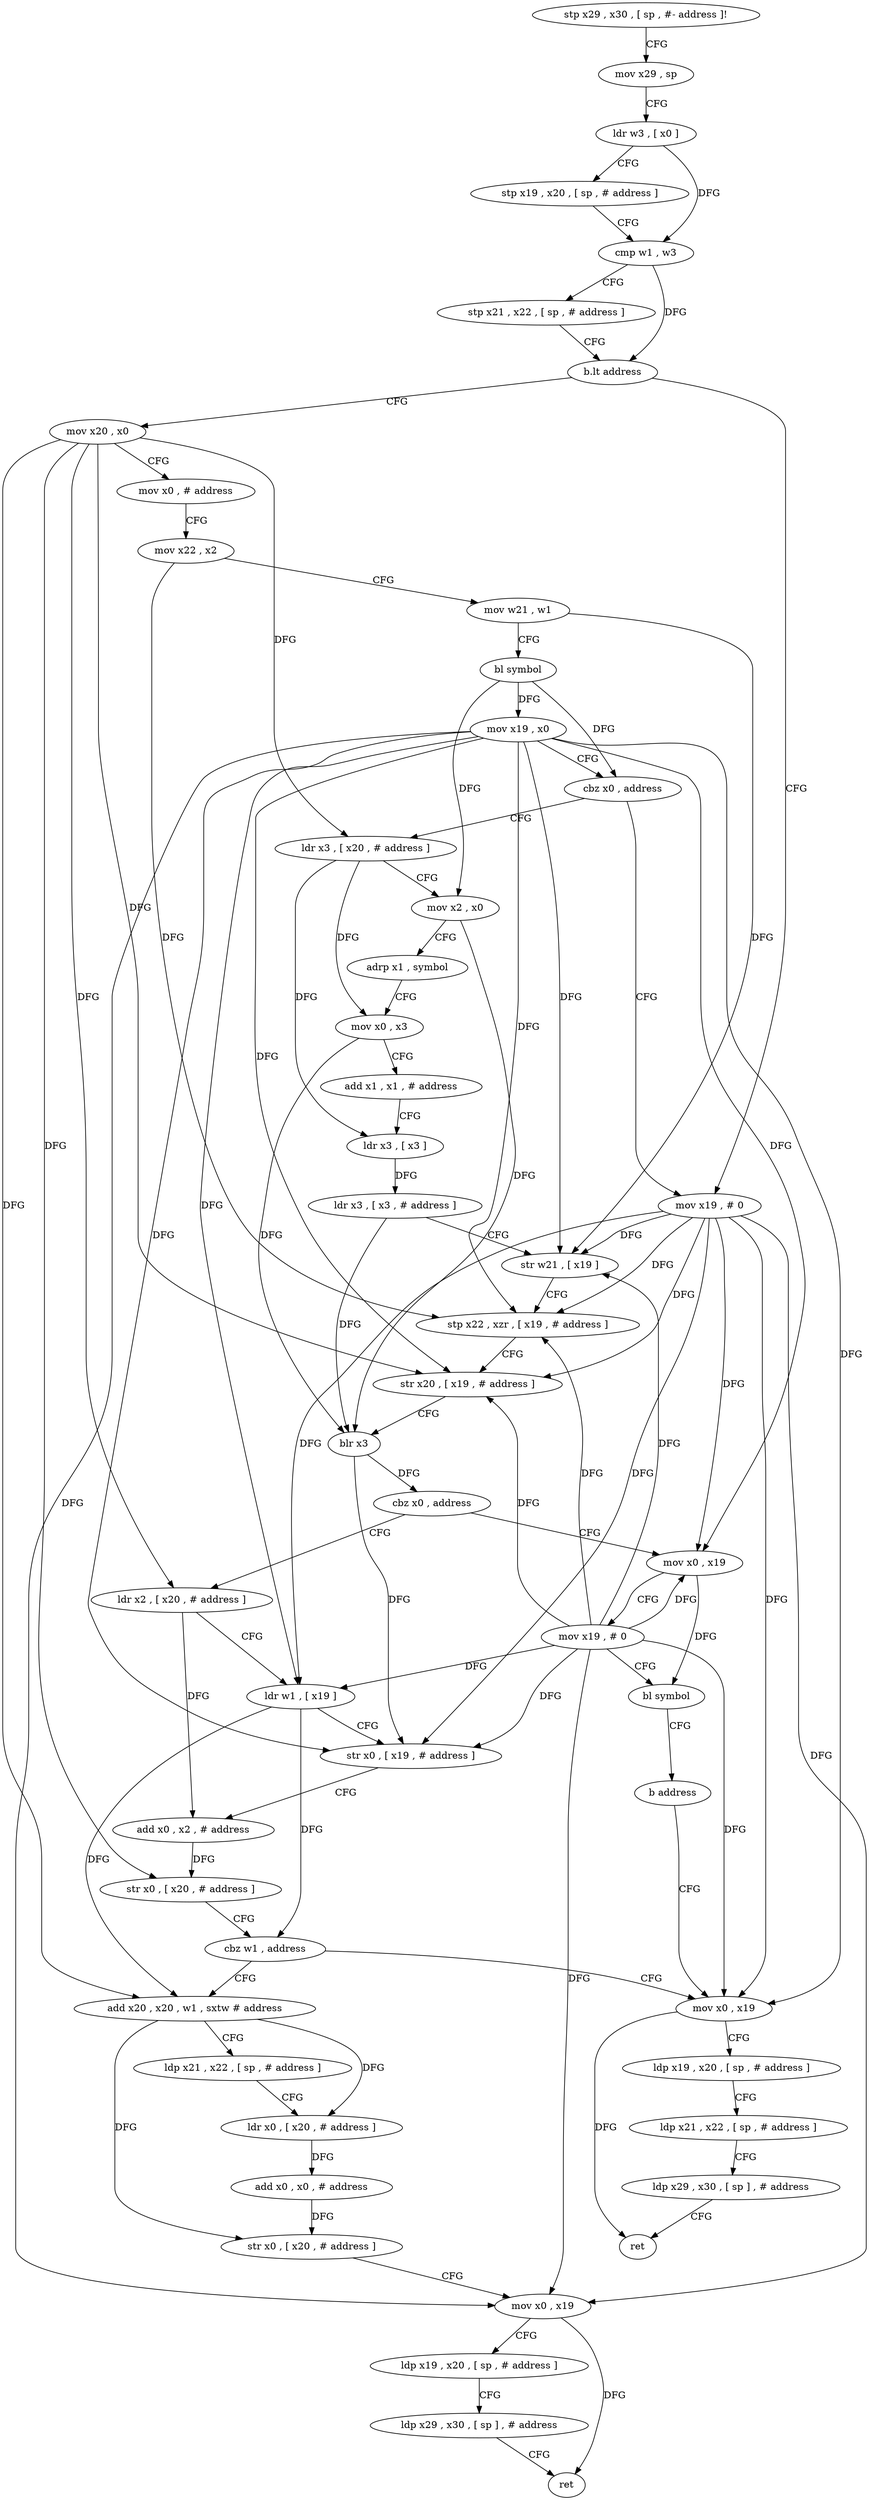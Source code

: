 digraph "func" {
"80584" [label = "stp x29 , x30 , [ sp , #- address ]!" ]
"80588" [label = "mov x29 , sp" ]
"80592" [label = "ldr w3 , [ x0 ]" ]
"80596" [label = "stp x19 , x20 , [ sp , # address ]" ]
"80600" [label = "cmp w1 , w3" ]
"80604" [label = "stp x21 , x22 , [ sp , # address ]" ]
"80608" [label = "b.lt address" ]
"80640" [label = "mov x20 , x0" ]
"80612" [label = "mov x19 , # 0" ]
"80644" [label = "mov x0 , # address" ]
"80648" [label = "mov x22 , x2" ]
"80652" [label = "mov w21 , w1" ]
"80656" [label = "bl symbol" ]
"80660" [label = "mov x19 , x0" ]
"80664" [label = "cbz x0 , address" ]
"80668" [label = "ldr x3 , [ x20 , # address ]" ]
"80616" [label = "mov x0 , x19" ]
"80672" [label = "mov x2 , x0" ]
"80676" [label = "adrp x1 , symbol" ]
"80680" [label = "mov x0 , x3" ]
"80684" [label = "add x1 , x1 , # address" ]
"80688" [label = "ldr x3 , [ x3 ]" ]
"80692" [label = "ldr x3 , [ x3 , # address ]" ]
"80696" [label = "str w21 , [ x19 ]" ]
"80700" [label = "stp x22 , xzr , [ x19 , # address ]" ]
"80704" [label = "str x20 , [ x19 , # address ]" ]
"80708" [label = "blr x3" ]
"80712" [label = "cbz x0 , address" ]
"80776" [label = "mov x0 , x19" ]
"80716" [label = "ldr x2 , [ x20 , # address ]" ]
"80780" [label = "mov x19 , # 0" ]
"80784" [label = "bl symbol" ]
"80788" [label = "b address" ]
"80720" [label = "ldr w1 , [ x19 ]" ]
"80724" [label = "str x0 , [ x19 , # address ]" ]
"80728" [label = "add x0 , x2 , # address" ]
"80732" [label = "str x0 , [ x20 , # address ]" ]
"80736" [label = "cbz w1 , address" ]
"80740" [label = "add x20 , x20 , w1 , sxtw # address" ]
"80620" [label = "ldp x19 , x20 , [ sp , # address ]" ]
"80624" [label = "ldp x21 , x22 , [ sp , # address ]" ]
"80628" [label = "ldp x29 , x30 , [ sp ] , # address" ]
"80632" [label = "ret" ]
"80744" [label = "ldp x21 , x22 , [ sp , # address ]" ]
"80748" [label = "ldr x0 , [ x20 , # address ]" ]
"80752" [label = "add x0 , x0 , # address" ]
"80756" [label = "str x0 , [ x20 , # address ]" ]
"80760" [label = "mov x0 , x19" ]
"80764" [label = "ldp x19 , x20 , [ sp , # address ]" ]
"80768" [label = "ldp x29 , x30 , [ sp ] , # address" ]
"80772" [label = "ret" ]
"80584" -> "80588" [ label = "CFG" ]
"80588" -> "80592" [ label = "CFG" ]
"80592" -> "80596" [ label = "CFG" ]
"80592" -> "80600" [ label = "DFG" ]
"80596" -> "80600" [ label = "CFG" ]
"80600" -> "80604" [ label = "CFG" ]
"80600" -> "80608" [ label = "DFG" ]
"80604" -> "80608" [ label = "CFG" ]
"80608" -> "80640" [ label = "CFG" ]
"80608" -> "80612" [ label = "CFG" ]
"80640" -> "80644" [ label = "CFG" ]
"80640" -> "80668" [ label = "DFG" ]
"80640" -> "80704" [ label = "DFG" ]
"80640" -> "80716" [ label = "DFG" ]
"80640" -> "80732" [ label = "DFG" ]
"80640" -> "80740" [ label = "DFG" ]
"80612" -> "80616" [ label = "DFG" ]
"80612" -> "80696" [ label = "DFG" ]
"80612" -> "80700" [ label = "DFG" ]
"80612" -> "80704" [ label = "DFG" ]
"80612" -> "80776" [ label = "DFG" ]
"80612" -> "80720" [ label = "DFG" ]
"80612" -> "80724" [ label = "DFG" ]
"80612" -> "80760" [ label = "DFG" ]
"80644" -> "80648" [ label = "CFG" ]
"80648" -> "80652" [ label = "CFG" ]
"80648" -> "80700" [ label = "DFG" ]
"80652" -> "80656" [ label = "CFG" ]
"80652" -> "80696" [ label = "DFG" ]
"80656" -> "80660" [ label = "DFG" ]
"80656" -> "80664" [ label = "DFG" ]
"80656" -> "80672" [ label = "DFG" ]
"80660" -> "80664" [ label = "CFG" ]
"80660" -> "80696" [ label = "DFG" ]
"80660" -> "80700" [ label = "DFG" ]
"80660" -> "80704" [ label = "DFG" ]
"80660" -> "80616" [ label = "DFG" ]
"80660" -> "80776" [ label = "DFG" ]
"80660" -> "80720" [ label = "DFG" ]
"80660" -> "80724" [ label = "DFG" ]
"80660" -> "80760" [ label = "DFG" ]
"80664" -> "80612" [ label = "CFG" ]
"80664" -> "80668" [ label = "CFG" ]
"80668" -> "80672" [ label = "CFG" ]
"80668" -> "80680" [ label = "DFG" ]
"80668" -> "80688" [ label = "DFG" ]
"80616" -> "80620" [ label = "CFG" ]
"80616" -> "80632" [ label = "DFG" ]
"80672" -> "80676" [ label = "CFG" ]
"80672" -> "80708" [ label = "DFG" ]
"80676" -> "80680" [ label = "CFG" ]
"80680" -> "80684" [ label = "CFG" ]
"80680" -> "80708" [ label = "DFG" ]
"80684" -> "80688" [ label = "CFG" ]
"80688" -> "80692" [ label = "DFG" ]
"80692" -> "80696" [ label = "CFG" ]
"80692" -> "80708" [ label = "DFG" ]
"80696" -> "80700" [ label = "CFG" ]
"80700" -> "80704" [ label = "CFG" ]
"80704" -> "80708" [ label = "CFG" ]
"80708" -> "80712" [ label = "DFG" ]
"80708" -> "80724" [ label = "DFG" ]
"80712" -> "80776" [ label = "CFG" ]
"80712" -> "80716" [ label = "CFG" ]
"80776" -> "80780" [ label = "CFG" ]
"80776" -> "80784" [ label = "DFG" ]
"80716" -> "80720" [ label = "CFG" ]
"80716" -> "80728" [ label = "DFG" ]
"80780" -> "80784" [ label = "CFG" ]
"80780" -> "80700" [ label = "DFG" ]
"80780" -> "80616" [ label = "DFG" ]
"80780" -> "80776" [ label = "DFG" ]
"80780" -> "80696" [ label = "DFG" ]
"80780" -> "80704" [ label = "DFG" ]
"80780" -> "80720" [ label = "DFG" ]
"80780" -> "80724" [ label = "DFG" ]
"80780" -> "80760" [ label = "DFG" ]
"80784" -> "80788" [ label = "CFG" ]
"80788" -> "80616" [ label = "CFG" ]
"80720" -> "80724" [ label = "CFG" ]
"80720" -> "80736" [ label = "DFG" ]
"80720" -> "80740" [ label = "DFG" ]
"80724" -> "80728" [ label = "CFG" ]
"80728" -> "80732" [ label = "DFG" ]
"80732" -> "80736" [ label = "CFG" ]
"80736" -> "80616" [ label = "CFG" ]
"80736" -> "80740" [ label = "CFG" ]
"80740" -> "80744" [ label = "CFG" ]
"80740" -> "80748" [ label = "DFG" ]
"80740" -> "80756" [ label = "DFG" ]
"80620" -> "80624" [ label = "CFG" ]
"80624" -> "80628" [ label = "CFG" ]
"80628" -> "80632" [ label = "CFG" ]
"80744" -> "80748" [ label = "CFG" ]
"80748" -> "80752" [ label = "DFG" ]
"80752" -> "80756" [ label = "DFG" ]
"80756" -> "80760" [ label = "CFG" ]
"80760" -> "80764" [ label = "CFG" ]
"80760" -> "80772" [ label = "DFG" ]
"80764" -> "80768" [ label = "CFG" ]
"80768" -> "80772" [ label = "CFG" ]
}
